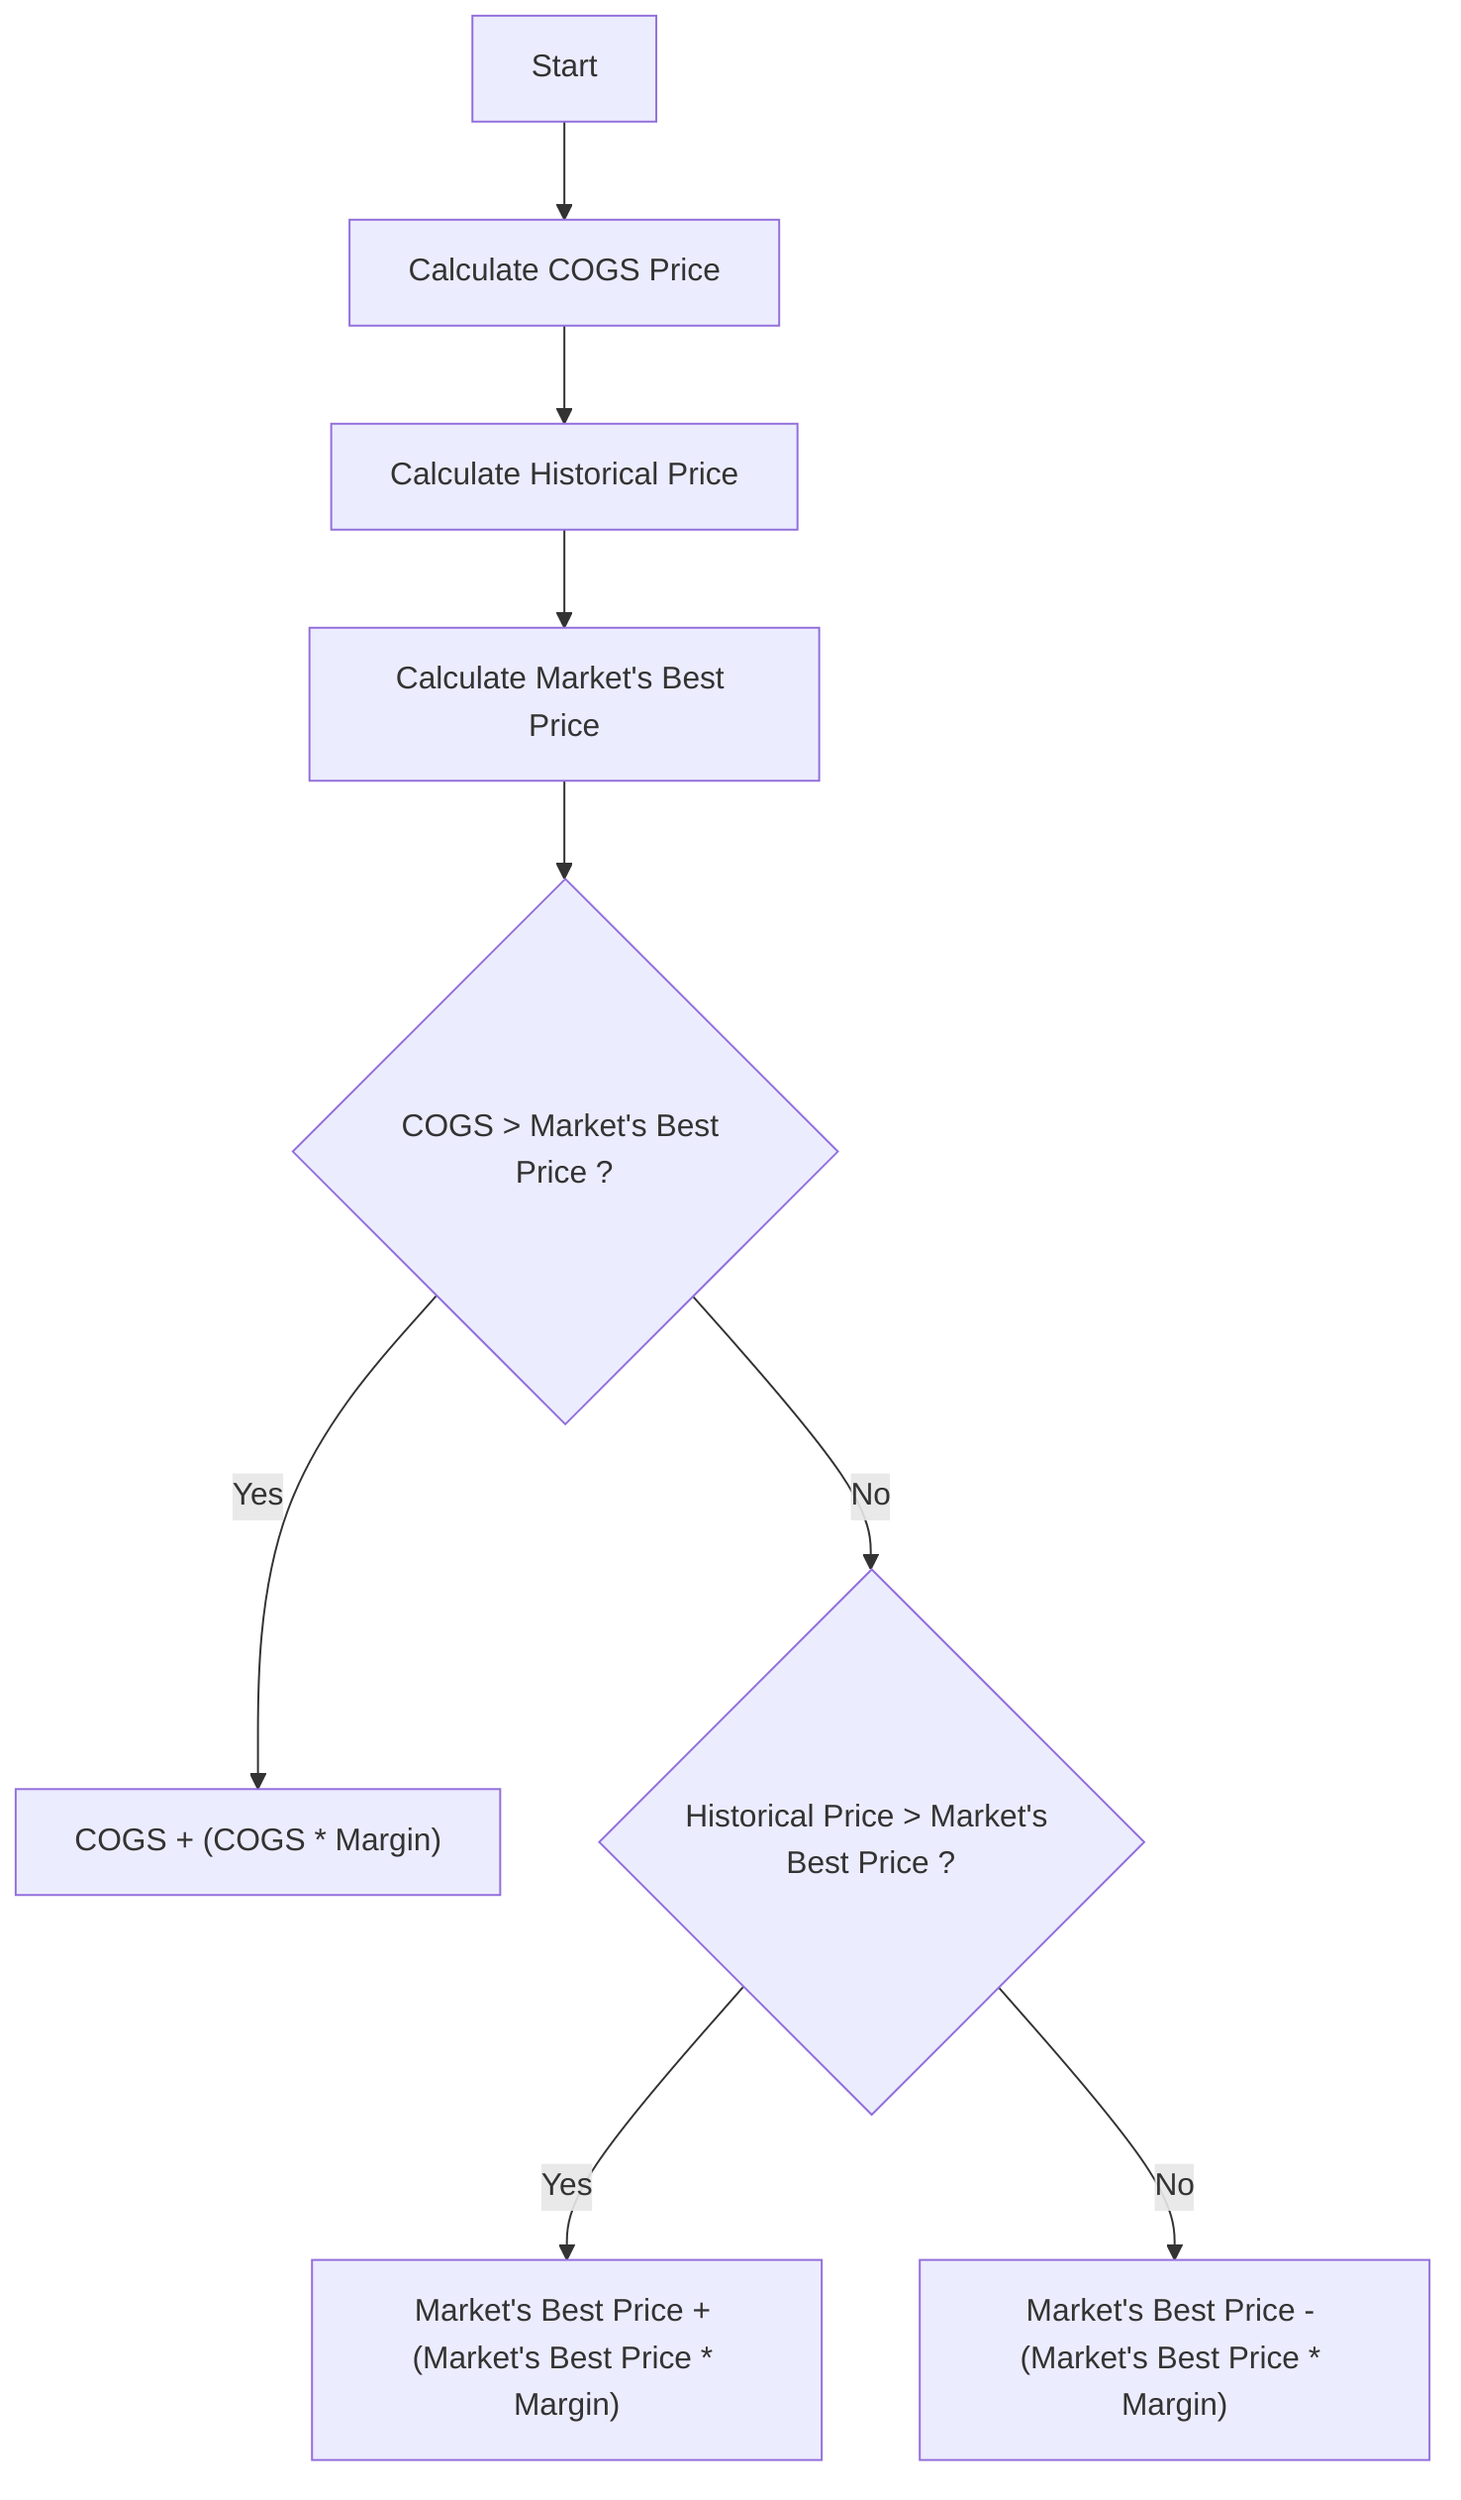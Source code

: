 flowchart TD
    A[Start] --> B[Calculate COGS Price]
    B --> C[Calculate Historical Price]
    C --> D[Calculate Market's Best Price]
    D --> E{COGS > Market's Best Price ?}
    E -- Yes --> F["COGS + (COGS * Margin)"]
    E -- No --> G{Historical Price > Market's Best Price ?}
    G -- Yes --> H["Market's Best Price + (Market's Best Price * Margin)"]
    G -- No --> I["Market's Best Price - (Market's Best Price * Margin)"]